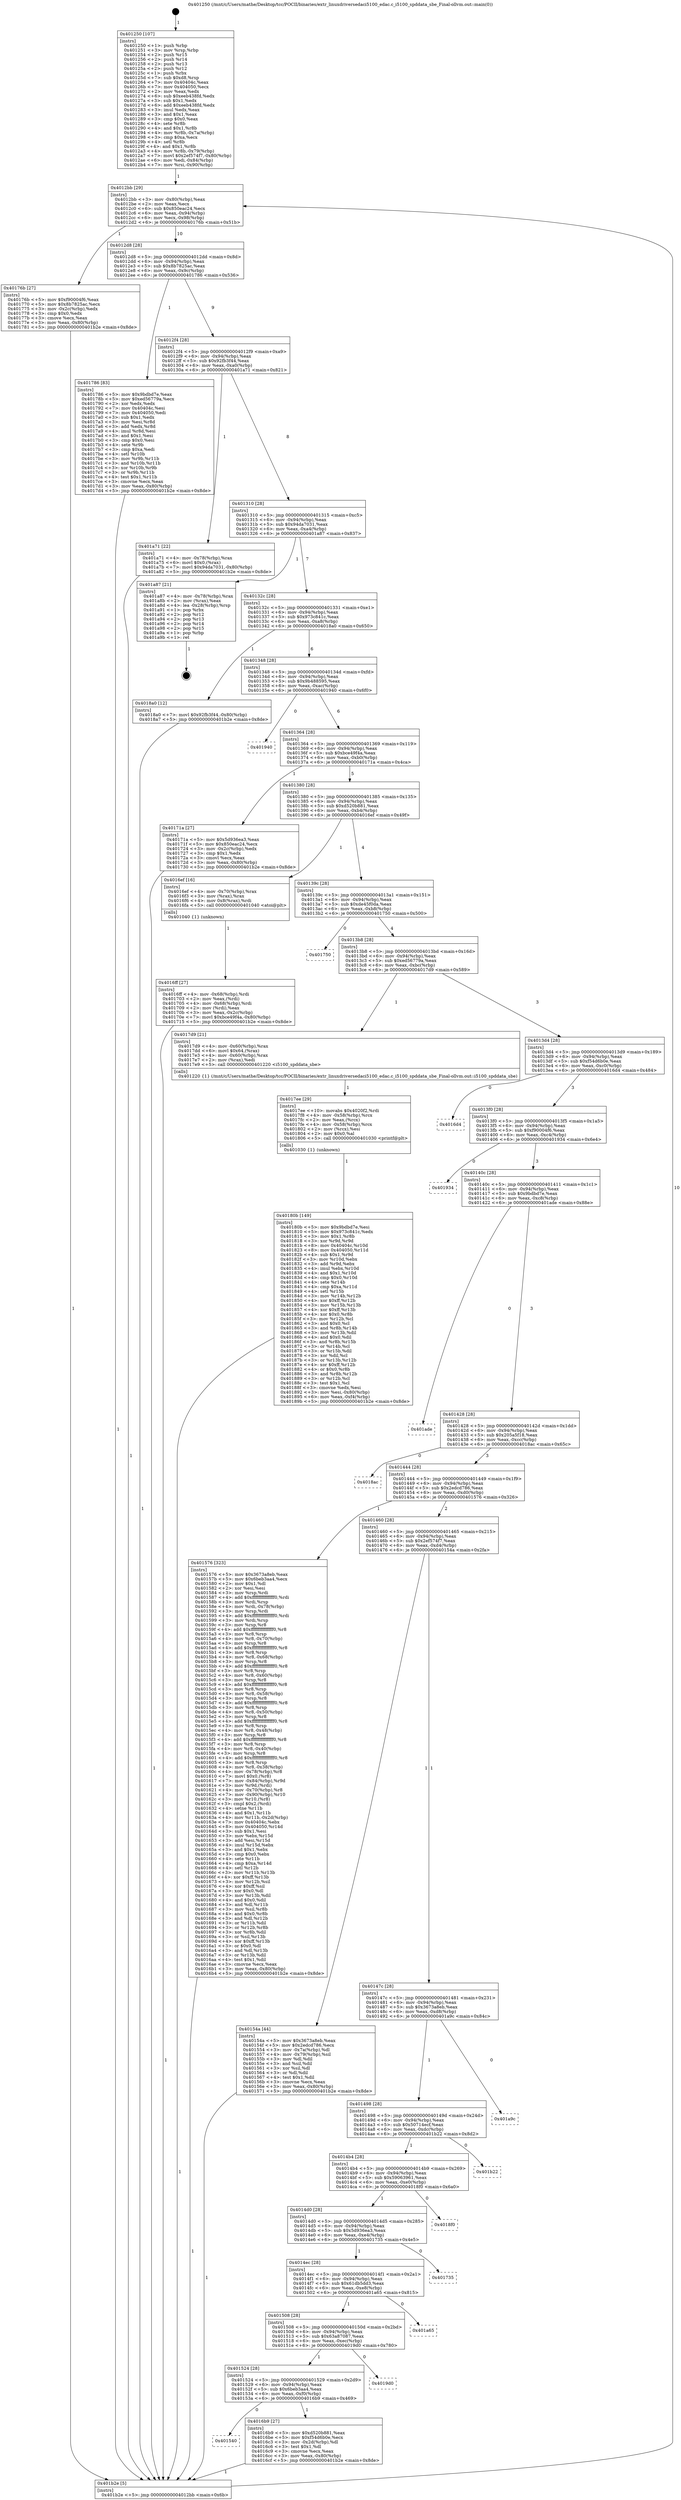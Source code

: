 digraph "0x401250" {
  label = "0x401250 (/mnt/c/Users/mathe/Desktop/tcc/POCII/binaries/extr_linuxdriversedaci5100_edac.c_i5100_spddata_sbe_Final-ollvm.out::main(0))"
  labelloc = "t"
  node[shape=record]

  Entry [label="",width=0.3,height=0.3,shape=circle,fillcolor=black,style=filled]
  "0x4012bb" [label="{
     0x4012bb [29]\l
     | [instrs]\l
     &nbsp;&nbsp;0x4012bb \<+3\>: mov -0x80(%rbp),%eax\l
     &nbsp;&nbsp;0x4012be \<+2\>: mov %eax,%ecx\l
     &nbsp;&nbsp;0x4012c0 \<+6\>: sub $0x850eac24,%ecx\l
     &nbsp;&nbsp;0x4012c6 \<+6\>: mov %eax,-0x94(%rbp)\l
     &nbsp;&nbsp;0x4012cc \<+6\>: mov %ecx,-0x98(%rbp)\l
     &nbsp;&nbsp;0x4012d2 \<+6\>: je 000000000040176b \<main+0x51b\>\l
  }"]
  "0x40176b" [label="{
     0x40176b [27]\l
     | [instrs]\l
     &nbsp;&nbsp;0x40176b \<+5\>: mov $0xf90004f6,%eax\l
     &nbsp;&nbsp;0x401770 \<+5\>: mov $0x8b7825ac,%ecx\l
     &nbsp;&nbsp;0x401775 \<+3\>: mov -0x2c(%rbp),%edx\l
     &nbsp;&nbsp;0x401778 \<+3\>: cmp $0x0,%edx\l
     &nbsp;&nbsp;0x40177b \<+3\>: cmove %ecx,%eax\l
     &nbsp;&nbsp;0x40177e \<+3\>: mov %eax,-0x80(%rbp)\l
     &nbsp;&nbsp;0x401781 \<+5\>: jmp 0000000000401b2e \<main+0x8de\>\l
  }"]
  "0x4012d8" [label="{
     0x4012d8 [28]\l
     | [instrs]\l
     &nbsp;&nbsp;0x4012d8 \<+5\>: jmp 00000000004012dd \<main+0x8d\>\l
     &nbsp;&nbsp;0x4012dd \<+6\>: mov -0x94(%rbp),%eax\l
     &nbsp;&nbsp;0x4012e3 \<+5\>: sub $0x8b7825ac,%eax\l
     &nbsp;&nbsp;0x4012e8 \<+6\>: mov %eax,-0x9c(%rbp)\l
     &nbsp;&nbsp;0x4012ee \<+6\>: je 0000000000401786 \<main+0x536\>\l
  }"]
  Exit [label="",width=0.3,height=0.3,shape=circle,fillcolor=black,style=filled,peripheries=2]
  "0x401786" [label="{
     0x401786 [83]\l
     | [instrs]\l
     &nbsp;&nbsp;0x401786 \<+5\>: mov $0x9bdbd7e,%eax\l
     &nbsp;&nbsp;0x40178b \<+5\>: mov $0xed56779a,%ecx\l
     &nbsp;&nbsp;0x401790 \<+2\>: xor %edx,%edx\l
     &nbsp;&nbsp;0x401792 \<+7\>: mov 0x40404c,%esi\l
     &nbsp;&nbsp;0x401799 \<+7\>: mov 0x404050,%edi\l
     &nbsp;&nbsp;0x4017a0 \<+3\>: sub $0x1,%edx\l
     &nbsp;&nbsp;0x4017a3 \<+3\>: mov %esi,%r8d\l
     &nbsp;&nbsp;0x4017a6 \<+3\>: add %edx,%r8d\l
     &nbsp;&nbsp;0x4017a9 \<+4\>: imul %r8d,%esi\l
     &nbsp;&nbsp;0x4017ad \<+3\>: and $0x1,%esi\l
     &nbsp;&nbsp;0x4017b0 \<+3\>: cmp $0x0,%esi\l
     &nbsp;&nbsp;0x4017b3 \<+4\>: sete %r9b\l
     &nbsp;&nbsp;0x4017b7 \<+3\>: cmp $0xa,%edi\l
     &nbsp;&nbsp;0x4017ba \<+4\>: setl %r10b\l
     &nbsp;&nbsp;0x4017be \<+3\>: mov %r9b,%r11b\l
     &nbsp;&nbsp;0x4017c1 \<+3\>: and %r10b,%r11b\l
     &nbsp;&nbsp;0x4017c4 \<+3\>: xor %r10b,%r9b\l
     &nbsp;&nbsp;0x4017c7 \<+3\>: or %r9b,%r11b\l
     &nbsp;&nbsp;0x4017ca \<+4\>: test $0x1,%r11b\l
     &nbsp;&nbsp;0x4017ce \<+3\>: cmovne %ecx,%eax\l
     &nbsp;&nbsp;0x4017d1 \<+3\>: mov %eax,-0x80(%rbp)\l
     &nbsp;&nbsp;0x4017d4 \<+5\>: jmp 0000000000401b2e \<main+0x8de\>\l
  }"]
  "0x4012f4" [label="{
     0x4012f4 [28]\l
     | [instrs]\l
     &nbsp;&nbsp;0x4012f4 \<+5\>: jmp 00000000004012f9 \<main+0xa9\>\l
     &nbsp;&nbsp;0x4012f9 \<+6\>: mov -0x94(%rbp),%eax\l
     &nbsp;&nbsp;0x4012ff \<+5\>: sub $0x92fb3f44,%eax\l
     &nbsp;&nbsp;0x401304 \<+6\>: mov %eax,-0xa0(%rbp)\l
     &nbsp;&nbsp;0x40130a \<+6\>: je 0000000000401a71 \<main+0x821\>\l
  }"]
  "0x40180b" [label="{
     0x40180b [149]\l
     | [instrs]\l
     &nbsp;&nbsp;0x40180b \<+5\>: mov $0x9bdbd7e,%esi\l
     &nbsp;&nbsp;0x401810 \<+5\>: mov $0x973c841c,%edx\l
     &nbsp;&nbsp;0x401815 \<+3\>: mov $0x1,%r8b\l
     &nbsp;&nbsp;0x401818 \<+3\>: xor %r9d,%r9d\l
     &nbsp;&nbsp;0x40181b \<+8\>: mov 0x40404c,%r10d\l
     &nbsp;&nbsp;0x401823 \<+8\>: mov 0x404050,%r11d\l
     &nbsp;&nbsp;0x40182b \<+4\>: sub $0x1,%r9d\l
     &nbsp;&nbsp;0x40182f \<+3\>: mov %r10d,%ebx\l
     &nbsp;&nbsp;0x401832 \<+3\>: add %r9d,%ebx\l
     &nbsp;&nbsp;0x401835 \<+4\>: imul %ebx,%r10d\l
     &nbsp;&nbsp;0x401839 \<+4\>: and $0x1,%r10d\l
     &nbsp;&nbsp;0x40183d \<+4\>: cmp $0x0,%r10d\l
     &nbsp;&nbsp;0x401841 \<+4\>: sete %r14b\l
     &nbsp;&nbsp;0x401845 \<+4\>: cmp $0xa,%r11d\l
     &nbsp;&nbsp;0x401849 \<+4\>: setl %r15b\l
     &nbsp;&nbsp;0x40184d \<+3\>: mov %r14b,%r12b\l
     &nbsp;&nbsp;0x401850 \<+4\>: xor $0xff,%r12b\l
     &nbsp;&nbsp;0x401854 \<+3\>: mov %r15b,%r13b\l
     &nbsp;&nbsp;0x401857 \<+4\>: xor $0xff,%r13b\l
     &nbsp;&nbsp;0x40185b \<+4\>: xor $0x0,%r8b\l
     &nbsp;&nbsp;0x40185f \<+3\>: mov %r12b,%cl\l
     &nbsp;&nbsp;0x401862 \<+3\>: and $0x0,%cl\l
     &nbsp;&nbsp;0x401865 \<+3\>: and %r8b,%r14b\l
     &nbsp;&nbsp;0x401868 \<+3\>: mov %r13b,%dil\l
     &nbsp;&nbsp;0x40186b \<+4\>: and $0x0,%dil\l
     &nbsp;&nbsp;0x40186f \<+3\>: and %r8b,%r15b\l
     &nbsp;&nbsp;0x401872 \<+3\>: or %r14b,%cl\l
     &nbsp;&nbsp;0x401875 \<+3\>: or %r15b,%dil\l
     &nbsp;&nbsp;0x401878 \<+3\>: xor %dil,%cl\l
     &nbsp;&nbsp;0x40187b \<+3\>: or %r13b,%r12b\l
     &nbsp;&nbsp;0x40187e \<+4\>: xor $0xff,%r12b\l
     &nbsp;&nbsp;0x401882 \<+4\>: or $0x0,%r8b\l
     &nbsp;&nbsp;0x401886 \<+3\>: and %r8b,%r12b\l
     &nbsp;&nbsp;0x401889 \<+3\>: or %r12b,%cl\l
     &nbsp;&nbsp;0x40188c \<+3\>: test $0x1,%cl\l
     &nbsp;&nbsp;0x40188f \<+3\>: cmovne %edx,%esi\l
     &nbsp;&nbsp;0x401892 \<+3\>: mov %esi,-0x80(%rbp)\l
     &nbsp;&nbsp;0x401895 \<+6\>: mov %eax,-0xf4(%rbp)\l
     &nbsp;&nbsp;0x40189b \<+5\>: jmp 0000000000401b2e \<main+0x8de\>\l
  }"]
  "0x401a71" [label="{
     0x401a71 [22]\l
     | [instrs]\l
     &nbsp;&nbsp;0x401a71 \<+4\>: mov -0x78(%rbp),%rax\l
     &nbsp;&nbsp;0x401a75 \<+6\>: movl $0x0,(%rax)\l
     &nbsp;&nbsp;0x401a7b \<+7\>: movl $0x94da7031,-0x80(%rbp)\l
     &nbsp;&nbsp;0x401a82 \<+5\>: jmp 0000000000401b2e \<main+0x8de\>\l
  }"]
  "0x401310" [label="{
     0x401310 [28]\l
     | [instrs]\l
     &nbsp;&nbsp;0x401310 \<+5\>: jmp 0000000000401315 \<main+0xc5\>\l
     &nbsp;&nbsp;0x401315 \<+6\>: mov -0x94(%rbp),%eax\l
     &nbsp;&nbsp;0x40131b \<+5\>: sub $0x94da7031,%eax\l
     &nbsp;&nbsp;0x401320 \<+6\>: mov %eax,-0xa4(%rbp)\l
     &nbsp;&nbsp;0x401326 \<+6\>: je 0000000000401a87 \<main+0x837\>\l
  }"]
  "0x4017ee" [label="{
     0x4017ee [29]\l
     | [instrs]\l
     &nbsp;&nbsp;0x4017ee \<+10\>: movabs $0x4020f2,%rdi\l
     &nbsp;&nbsp;0x4017f8 \<+4\>: mov -0x58(%rbp),%rcx\l
     &nbsp;&nbsp;0x4017fc \<+2\>: mov %eax,(%rcx)\l
     &nbsp;&nbsp;0x4017fe \<+4\>: mov -0x58(%rbp),%rcx\l
     &nbsp;&nbsp;0x401802 \<+2\>: mov (%rcx),%esi\l
     &nbsp;&nbsp;0x401804 \<+2\>: mov $0x0,%al\l
     &nbsp;&nbsp;0x401806 \<+5\>: call 0000000000401030 \<printf@plt\>\l
     | [calls]\l
     &nbsp;&nbsp;0x401030 \{1\} (unknown)\l
  }"]
  "0x401a87" [label="{
     0x401a87 [21]\l
     | [instrs]\l
     &nbsp;&nbsp;0x401a87 \<+4\>: mov -0x78(%rbp),%rax\l
     &nbsp;&nbsp;0x401a8b \<+2\>: mov (%rax),%eax\l
     &nbsp;&nbsp;0x401a8d \<+4\>: lea -0x28(%rbp),%rsp\l
     &nbsp;&nbsp;0x401a91 \<+1\>: pop %rbx\l
     &nbsp;&nbsp;0x401a92 \<+2\>: pop %r12\l
     &nbsp;&nbsp;0x401a94 \<+2\>: pop %r13\l
     &nbsp;&nbsp;0x401a96 \<+2\>: pop %r14\l
     &nbsp;&nbsp;0x401a98 \<+2\>: pop %r15\l
     &nbsp;&nbsp;0x401a9a \<+1\>: pop %rbp\l
     &nbsp;&nbsp;0x401a9b \<+1\>: ret\l
  }"]
  "0x40132c" [label="{
     0x40132c [28]\l
     | [instrs]\l
     &nbsp;&nbsp;0x40132c \<+5\>: jmp 0000000000401331 \<main+0xe1\>\l
     &nbsp;&nbsp;0x401331 \<+6\>: mov -0x94(%rbp),%eax\l
     &nbsp;&nbsp;0x401337 \<+5\>: sub $0x973c841c,%eax\l
     &nbsp;&nbsp;0x40133c \<+6\>: mov %eax,-0xa8(%rbp)\l
     &nbsp;&nbsp;0x401342 \<+6\>: je 00000000004018a0 \<main+0x650\>\l
  }"]
  "0x4016ff" [label="{
     0x4016ff [27]\l
     | [instrs]\l
     &nbsp;&nbsp;0x4016ff \<+4\>: mov -0x68(%rbp),%rdi\l
     &nbsp;&nbsp;0x401703 \<+2\>: mov %eax,(%rdi)\l
     &nbsp;&nbsp;0x401705 \<+4\>: mov -0x68(%rbp),%rdi\l
     &nbsp;&nbsp;0x401709 \<+2\>: mov (%rdi),%eax\l
     &nbsp;&nbsp;0x40170b \<+3\>: mov %eax,-0x2c(%rbp)\l
     &nbsp;&nbsp;0x40170e \<+7\>: movl $0xbce49f4a,-0x80(%rbp)\l
     &nbsp;&nbsp;0x401715 \<+5\>: jmp 0000000000401b2e \<main+0x8de\>\l
  }"]
  "0x4018a0" [label="{
     0x4018a0 [12]\l
     | [instrs]\l
     &nbsp;&nbsp;0x4018a0 \<+7\>: movl $0x92fb3f44,-0x80(%rbp)\l
     &nbsp;&nbsp;0x4018a7 \<+5\>: jmp 0000000000401b2e \<main+0x8de\>\l
  }"]
  "0x401348" [label="{
     0x401348 [28]\l
     | [instrs]\l
     &nbsp;&nbsp;0x401348 \<+5\>: jmp 000000000040134d \<main+0xfd\>\l
     &nbsp;&nbsp;0x40134d \<+6\>: mov -0x94(%rbp),%eax\l
     &nbsp;&nbsp;0x401353 \<+5\>: sub $0x9b488595,%eax\l
     &nbsp;&nbsp;0x401358 \<+6\>: mov %eax,-0xac(%rbp)\l
     &nbsp;&nbsp;0x40135e \<+6\>: je 0000000000401940 \<main+0x6f0\>\l
  }"]
  "0x401540" [label="{
     0x401540\l
  }", style=dashed]
  "0x401940" [label="{
     0x401940\l
  }", style=dashed]
  "0x401364" [label="{
     0x401364 [28]\l
     | [instrs]\l
     &nbsp;&nbsp;0x401364 \<+5\>: jmp 0000000000401369 \<main+0x119\>\l
     &nbsp;&nbsp;0x401369 \<+6\>: mov -0x94(%rbp),%eax\l
     &nbsp;&nbsp;0x40136f \<+5\>: sub $0xbce49f4a,%eax\l
     &nbsp;&nbsp;0x401374 \<+6\>: mov %eax,-0xb0(%rbp)\l
     &nbsp;&nbsp;0x40137a \<+6\>: je 000000000040171a \<main+0x4ca\>\l
  }"]
  "0x4016b9" [label="{
     0x4016b9 [27]\l
     | [instrs]\l
     &nbsp;&nbsp;0x4016b9 \<+5\>: mov $0xd520b881,%eax\l
     &nbsp;&nbsp;0x4016be \<+5\>: mov $0xf54d6b0e,%ecx\l
     &nbsp;&nbsp;0x4016c3 \<+3\>: mov -0x2d(%rbp),%dl\l
     &nbsp;&nbsp;0x4016c6 \<+3\>: test $0x1,%dl\l
     &nbsp;&nbsp;0x4016c9 \<+3\>: cmovne %ecx,%eax\l
     &nbsp;&nbsp;0x4016cc \<+3\>: mov %eax,-0x80(%rbp)\l
     &nbsp;&nbsp;0x4016cf \<+5\>: jmp 0000000000401b2e \<main+0x8de\>\l
  }"]
  "0x40171a" [label="{
     0x40171a [27]\l
     | [instrs]\l
     &nbsp;&nbsp;0x40171a \<+5\>: mov $0x5d936ea3,%eax\l
     &nbsp;&nbsp;0x40171f \<+5\>: mov $0x850eac24,%ecx\l
     &nbsp;&nbsp;0x401724 \<+3\>: mov -0x2c(%rbp),%edx\l
     &nbsp;&nbsp;0x401727 \<+3\>: cmp $0x1,%edx\l
     &nbsp;&nbsp;0x40172a \<+3\>: cmovl %ecx,%eax\l
     &nbsp;&nbsp;0x40172d \<+3\>: mov %eax,-0x80(%rbp)\l
     &nbsp;&nbsp;0x401730 \<+5\>: jmp 0000000000401b2e \<main+0x8de\>\l
  }"]
  "0x401380" [label="{
     0x401380 [28]\l
     | [instrs]\l
     &nbsp;&nbsp;0x401380 \<+5\>: jmp 0000000000401385 \<main+0x135\>\l
     &nbsp;&nbsp;0x401385 \<+6\>: mov -0x94(%rbp),%eax\l
     &nbsp;&nbsp;0x40138b \<+5\>: sub $0xd520b881,%eax\l
     &nbsp;&nbsp;0x401390 \<+6\>: mov %eax,-0xb4(%rbp)\l
     &nbsp;&nbsp;0x401396 \<+6\>: je 00000000004016ef \<main+0x49f\>\l
  }"]
  "0x401524" [label="{
     0x401524 [28]\l
     | [instrs]\l
     &nbsp;&nbsp;0x401524 \<+5\>: jmp 0000000000401529 \<main+0x2d9\>\l
     &nbsp;&nbsp;0x401529 \<+6\>: mov -0x94(%rbp),%eax\l
     &nbsp;&nbsp;0x40152f \<+5\>: sub $0x6beb3aa4,%eax\l
     &nbsp;&nbsp;0x401534 \<+6\>: mov %eax,-0xf0(%rbp)\l
     &nbsp;&nbsp;0x40153a \<+6\>: je 00000000004016b9 \<main+0x469\>\l
  }"]
  "0x4016ef" [label="{
     0x4016ef [16]\l
     | [instrs]\l
     &nbsp;&nbsp;0x4016ef \<+4\>: mov -0x70(%rbp),%rax\l
     &nbsp;&nbsp;0x4016f3 \<+3\>: mov (%rax),%rax\l
     &nbsp;&nbsp;0x4016f6 \<+4\>: mov 0x8(%rax),%rdi\l
     &nbsp;&nbsp;0x4016fa \<+5\>: call 0000000000401040 \<atoi@plt\>\l
     | [calls]\l
     &nbsp;&nbsp;0x401040 \{1\} (unknown)\l
  }"]
  "0x40139c" [label="{
     0x40139c [28]\l
     | [instrs]\l
     &nbsp;&nbsp;0x40139c \<+5\>: jmp 00000000004013a1 \<main+0x151\>\l
     &nbsp;&nbsp;0x4013a1 \<+6\>: mov -0x94(%rbp),%eax\l
     &nbsp;&nbsp;0x4013a7 \<+5\>: sub $0xde45f0da,%eax\l
     &nbsp;&nbsp;0x4013ac \<+6\>: mov %eax,-0xb8(%rbp)\l
     &nbsp;&nbsp;0x4013b2 \<+6\>: je 0000000000401750 \<main+0x500\>\l
  }"]
  "0x4019d0" [label="{
     0x4019d0\l
  }", style=dashed]
  "0x401750" [label="{
     0x401750\l
  }", style=dashed]
  "0x4013b8" [label="{
     0x4013b8 [28]\l
     | [instrs]\l
     &nbsp;&nbsp;0x4013b8 \<+5\>: jmp 00000000004013bd \<main+0x16d\>\l
     &nbsp;&nbsp;0x4013bd \<+6\>: mov -0x94(%rbp),%eax\l
     &nbsp;&nbsp;0x4013c3 \<+5\>: sub $0xed56779a,%eax\l
     &nbsp;&nbsp;0x4013c8 \<+6\>: mov %eax,-0xbc(%rbp)\l
     &nbsp;&nbsp;0x4013ce \<+6\>: je 00000000004017d9 \<main+0x589\>\l
  }"]
  "0x401508" [label="{
     0x401508 [28]\l
     | [instrs]\l
     &nbsp;&nbsp;0x401508 \<+5\>: jmp 000000000040150d \<main+0x2bd\>\l
     &nbsp;&nbsp;0x40150d \<+6\>: mov -0x94(%rbp),%eax\l
     &nbsp;&nbsp;0x401513 \<+5\>: sub $0x63a87087,%eax\l
     &nbsp;&nbsp;0x401518 \<+6\>: mov %eax,-0xec(%rbp)\l
     &nbsp;&nbsp;0x40151e \<+6\>: je 00000000004019d0 \<main+0x780\>\l
  }"]
  "0x4017d9" [label="{
     0x4017d9 [21]\l
     | [instrs]\l
     &nbsp;&nbsp;0x4017d9 \<+4\>: mov -0x60(%rbp),%rax\l
     &nbsp;&nbsp;0x4017dd \<+6\>: movl $0x64,(%rax)\l
     &nbsp;&nbsp;0x4017e3 \<+4\>: mov -0x60(%rbp),%rax\l
     &nbsp;&nbsp;0x4017e7 \<+2\>: mov (%rax),%edi\l
     &nbsp;&nbsp;0x4017e9 \<+5\>: call 0000000000401220 \<i5100_spddata_sbe\>\l
     | [calls]\l
     &nbsp;&nbsp;0x401220 \{1\} (/mnt/c/Users/mathe/Desktop/tcc/POCII/binaries/extr_linuxdriversedaci5100_edac.c_i5100_spddata_sbe_Final-ollvm.out::i5100_spddata_sbe)\l
  }"]
  "0x4013d4" [label="{
     0x4013d4 [28]\l
     | [instrs]\l
     &nbsp;&nbsp;0x4013d4 \<+5\>: jmp 00000000004013d9 \<main+0x189\>\l
     &nbsp;&nbsp;0x4013d9 \<+6\>: mov -0x94(%rbp),%eax\l
     &nbsp;&nbsp;0x4013df \<+5\>: sub $0xf54d6b0e,%eax\l
     &nbsp;&nbsp;0x4013e4 \<+6\>: mov %eax,-0xc0(%rbp)\l
     &nbsp;&nbsp;0x4013ea \<+6\>: je 00000000004016d4 \<main+0x484\>\l
  }"]
  "0x401a65" [label="{
     0x401a65\l
  }", style=dashed]
  "0x4016d4" [label="{
     0x4016d4\l
  }", style=dashed]
  "0x4013f0" [label="{
     0x4013f0 [28]\l
     | [instrs]\l
     &nbsp;&nbsp;0x4013f0 \<+5\>: jmp 00000000004013f5 \<main+0x1a5\>\l
     &nbsp;&nbsp;0x4013f5 \<+6\>: mov -0x94(%rbp),%eax\l
     &nbsp;&nbsp;0x4013fb \<+5\>: sub $0xf90004f6,%eax\l
     &nbsp;&nbsp;0x401400 \<+6\>: mov %eax,-0xc4(%rbp)\l
     &nbsp;&nbsp;0x401406 \<+6\>: je 0000000000401934 \<main+0x6e4\>\l
  }"]
  "0x4014ec" [label="{
     0x4014ec [28]\l
     | [instrs]\l
     &nbsp;&nbsp;0x4014ec \<+5\>: jmp 00000000004014f1 \<main+0x2a1\>\l
     &nbsp;&nbsp;0x4014f1 \<+6\>: mov -0x94(%rbp),%eax\l
     &nbsp;&nbsp;0x4014f7 \<+5\>: sub $0x61db5dd3,%eax\l
     &nbsp;&nbsp;0x4014fc \<+6\>: mov %eax,-0xe8(%rbp)\l
     &nbsp;&nbsp;0x401502 \<+6\>: je 0000000000401a65 \<main+0x815\>\l
  }"]
  "0x401934" [label="{
     0x401934\l
  }", style=dashed]
  "0x40140c" [label="{
     0x40140c [28]\l
     | [instrs]\l
     &nbsp;&nbsp;0x40140c \<+5\>: jmp 0000000000401411 \<main+0x1c1\>\l
     &nbsp;&nbsp;0x401411 \<+6\>: mov -0x94(%rbp),%eax\l
     &nbsp;&nbsp;0x401417 \<+5\>: sub $0x9bdbd7e,%eax\l
     &nbsp;&nbsp;0x40141c \<+6\>: mov %eax,-0xc8(%rbp)\l
     &nbsp;&nbsp;0x401422 \<+6\>: je 0000000000401ade \<main+0x88e\>\l
  }"]
  "0x401735" [label="{
     0x401735\l
  }", style=dashed]
  "0x401ade" [label="{
     0x401ade\l
  }", style=dashed]
  "0x401428" [label="{
     0x401428 [28]\l
     | [instrs]\l
     &nbsp;&nbsp;0x401428 \<+5\>: jmp 000000000040142d \<main+0x1dd\>\l
     &nbsp;&nbsp;0x40142d \<+6\>: mov -0x94(%rbp),%eax\l
     &nbsp;&nbsp;0x401433 \<+5\>: sub $0x205a5f18,%eax\l
     &nbsp;&nbsp;0x401438 \<+6\>: mov %eax,-0xcc(%rbp)\l
     &nbsp;&nbsp;0x40143e \<+6\>: je 00000000004018ac \<main+0x65c\>\l
  }"]
  "0x4014d0" [label="{
     0x4014d0 [28]\l
     | [instrs]\l
     &nbsp;&nbsp;0x4014d0 \<+5\>: jmp 00000000004014d5 \<main+0x285\>\l
     &nbsp;&nbsp;0x4014d5 \<+6\>: mov -0x94(%rbp),%eax\l
     &nbsp;&nbsp;0x4014db \<+5\>: sub $0x5d936ea3,%eax\l
     &nbsp;&nbsp;0x4014e0 \<+6\>: mov %eax,-0xe4(%rbp)\l
     &nbsp;&nbsp;0x4014e6 \<+6\>: je 0000000000401735 \<main+0x4e5\>\l
  }"]
  "0x4018ac" [label="{
     0x4018ac\l
  }", style=dashed]
  "0x401444" [label="{
     0x401444 [28]\l
     | [instrs]\l
     &nbsp;&nbsp;0x401444 \<+5\>: jmp 0000000000401449 \<main+0x1f9\>\l
     &nbsp;&nbsp;0x401449 \<+6\>: mov -0x94(%rbp),%eax\l
     &nbsp;&nbsp;0x40144f \<+5\>: sub $0x2edcd786,%eax\l
     &nbsp;&nbsp;0x401454 \<+6\>: mov %eax,-0xd0(%rbp)\l
     &nbsp;&nbsp;0x40145a \<+6\>: je 0000000000401576 \<main+0x326\>\l
  }"]
  "0x4018f0" [label="{
     0x4018f0\l
  }", style=dashed]
  "0x401576" [label="{
     0x401576 [323]\l
     | [instrs]\l
     &nbsp;&nbsp;0x401576 \<+5\>: mov $0x3673a8eb,%eax\l
     &nbsp;&nbsp;0x40157b \<+5\>: mov $0x6beb3aa4,%ecx\l
     &nbsp;&nbsp;0x401580 \<+2\>: mov $0x1,%dl\l
     &nbsp;&nbsp;0x401582 \<+2\>: xor %esi,%esi\l
     &nbsp;&nbsp;0x401584 \<+3\>: mov %rsp,%rdi\l
     &nbsp;&nbsp;0x401587 \<+4\>: add $0xfffffffffffffff0,%rdi\l
     &nbsp;&nbsp;0x40158b \<+3\>: mov %rdi,%rsp\l
     &nbsp;&nbsp;0x40158e \<+4\>: mov %rdi,-0x78(%rbp)\l
     &nbsp;&nbsp;0x401592 \<+3\>: mov %rsp,%rdi\l
     &nbsp;&nbsp;0x401595 \<+4\>: add $0xfffffffffffffff0,%rdi\l
     &nbsp;&nbsp;0x401599 \<+3\>: mov %rdi,%rsp\l
     &nbsp;&nbsp;0x40159c \<+3\>: mov %rsp,%r8\l
     &nbsp;&nbsp;0x40159f \<+4\>: add $0xfffffffffffffff0,%r8\l
     &nbsp;&nbsp;0x4015a3 \<+3\>: mov %r8,%rsp\l
     &nbsp;&nbsp;0x4015a6 \<+4\>: mov %r8,-0x70(%rbp)\l
     &nbsp;&nbsp;0x4015aa \<+3\>: mov %rsp,%r8\l
     &nbsp;&nbsp;0x4015ad \<+4\>: add $0xfffffffffffffff0,%r8\l
     &nbsp;&nbsp;0x4015b1 \<+3\>: mov %r8,%rsp\l
     &nbsp;&nbsp;0x4015b4 \<+4\>: mov %r8,-0x68(%rbp)\l
     &nbsp;&nbsp;0x4015b8 \<+3\>: mov %rsp,%r8\l
     &nbsp;&nbsp;0x4015bb \<+4\>: add $0xfffffffffffffff0,%r8\l
     &nbsp;&nbsp;0x4015bf \<+3\>: mov %r8,%rsp\l
     &nbsp;&nbsp;0x4015c2 \<+4\>: mov %r8,-0x60(%rbp)\l
     &nbsp;&nbsp;0x4015c6 \<+3\>: mov %rsp,%r8\l
     &nbsp;&nbsp;0x4015c9 \<+4\>: add $0xfffffffffffffff0,%r8\l
     &nbsp;&nbsp;0x4015cd \<+3\>: mov %r8,%rsp\l
     &nbsp;&nbsp;0x4015d0 \<+4\>: mov %r8,-0x58(%rbp)\l
     &nbsp;&nbsp;0x4015d4 \<+3\>: mov %rsp,%r8\l
     &nbsp;&nbsp;0x4015d7 \<+4\>: add $0xfffffffffffffff0,%r8\l
     &nbsp;&nbsp;0x4015db \<+3\>: mov %r8,%rsp\l
     &nbsp;&nbsp;0x4015de \<+4\>: mov %r8,-0x50(%rbp)\l
     &nbsp;&nbsp;0x4015e2 \<+3\>: mov %rsp,%r8\l
     &nbsp;&nbsp;0x4015e5 \<+4\>: add $0xfffffffffffffff0,%r8\l
     &nbsp;&nbsp;0x4015e9 \<+3\>: mov %r8,%rsp\l
     &nbsp;&nbsp;0x4015ec \<+4\>: mov %r8,-0x48(%rbp)\l
     &nbsp;&nbsp;0x4015f0 \<+3\>: mov %rsp,%r8\l
     &nbsp;&nbsp;0x4015f3 \<+4\>: add $0xfffffffffffffff0,%r8\l
     &nbsp;&nbsp;0x4015f7 \<+3\>: mov %r8,%rsp\l
     &nbsp;&nbsp;0x4015fa \<+4\>: mov %r8,-0x40(%rbp)\l
     &nbsp;&nbsp;0x4015fe \<+3\>: mov %rsp,%r8\l
     &nbsp;&nbsp;0x401601 \<+4\>: add $0xfffffffffffffff0,%r8\l
     &nbsp;&nbsp;0x401605 \<+3\>: mov %r8,%rsp\l
     &nbsp;&nbsp;0x401608 \<+4\>: mov %r8,-0x38(%rbp)\l
     &nbsp;&nbsp;0x40160c \<+4\>: mov -0x78(%rbp),%r8\l
     &nbsp;&nbsp;0x401610 \<+7\>: movl $0x0,(%r8)\l
     &nbsp;&nbsp;0x401617 \<+7\>: mov -0x84(%rbp),%r9d\l
     &nbsp;&nbsp;0x40161e \<+3\>: mov %r9d,(%rdi)\l
     &nbsp;&nbsp;0x401621 \<+4\>: mov -0x70(%rbp),%r8\l
     &nbsp;&nbsp;0x401625 \<+7\>: mov -0x90(%rbp),%r10\l
     &nbsp;&nbsp;0x40162c \<+3\>: mov %r10,(%r8)\l
     &nbsp;&nbsp;0x40162f \<+3\>: cmpl $0x2,(%rdi)\l
     &nbsp;&nbsp;0x401632 \<+4\>: setne %r11b\l
     &nbsp;&nbsp;0x401636 \<+4\>: and $0x1,%r11b\l
     &nbsp;&nbsp;0x40163a \<+4\>: mov %r11b,-0x2d(%rbp)\l
     &nbsp;&nbsp;0x40163e \<+7\>: mov 0x40404c,%ebx\l
     &nbsp;&nbsp;0x401645 \<+8\>: mov 0x404050,%r14d\l
     &nbsp;&nbsp;0x40164d \<+3\>: sub $0x1,%esi\l
     &nbsp;&nbsp;0x401650 \<+3\>: mov %ebx,%r15d\l
     &nbsp;&nbsp;0x401653 \<+3\>: add %esi,%r15d\l
     &nbsp;&nbsp;0x401656 \<+4\>: imul %r15d,%ebx\l
     &nbsp;&nbsp;0x40165a \<+3\>: and $0x1,%ebx\l
     &nbsp;&nbsp;0x40165d \<+3\>: cmp $0x0,%ebx\l
     &nbsp;&nbsp;0x401660 \<+4\>: sete %r11b\l
     &nbsp;&nbsp;0x401664 \<+4\>: cmp $0xa,%r14d\l
     &nbsp;&nbsp;0x401668 \<+4\>: setl %r12b\l
     &nbsp;&nbsp;0x40166c \<+3\>: mov %r11b,%r13b\l
     &nbsp;&nbsp;0x40166f \<+4\>: xor $0xff,%r13b\l
     &nbsp;&nbsp;0x401673 \<+3\>: mov %r12b,%sil\l
     &nbsp;&nbsp;0x401676 \<+4\>: xor $0xff,%sil\l
     &nbsp;&nbsp;0x40167a \<+3\>: xor $0x0,%dl\l
     &nbsp;&nbsp;0x40167d \<+3\>: mov %r13b,%dil\l
     &nbsp;&nbsp;0x401680 \<+4\>: and $0x0,%dil\l
     &nbsp;&nbsp;0x401684 \<+3\>: and %dl,%r11b\l
     &nbsp;&nbsp;0x401687 \<+3\>: mov %sil,%r8b\l
     &nbsp;&nbsp;0x40168a \<+4\>: and $0x0,%r8b\l
     &nbsp;&nbsp;0x40168e \<+3\>: and %dl,%r12b\l
     &nbsp;&nbsp;0x401691 \<+3\>: or %r11b,%dil\l
     &nbsp;&nbsp;0x401694 \<+3\>: or %r12b,%r8b\l
     &nbsp;&nbsp;0x401697 \<+3\>: xor %r8b,%dil\l
     &nbsp;&nbsp;0x40169a \<+3\>: or %sil,%r13b\l
     &nbsp;&nbsp;0x40169d \<+4\>: xor $0xff,%r13b\l
     &nbsp;&nbsp;0x4016a1 \<+3\>: or $0x0,%dl\l
     &nbsp;&nbsp;0x4016a4 \<+3\>: and %dl,%r13b\l
     &nbsp;&nbsp;0x4016a7 \<+3\>: or %r13b,%dil\l
     &nbsp;&nbsp;0x4016aa \<+4\>: test $0x1,%dil\l
     &nbsp;&nbsp;0x4016ae \<+3\>: cmovne %ecx,%eax\l
     &nbsp;&nbsp;0x4016b1 \<+3\>: mov %eax,-0x80(%rbp)\l
     &nbsp;&nbsp;0x4016b4 \<+5\>: jmp 0000000000401b2e \<main+0x8de\>\l
  }"]
  "0x401460" [label="{
     0x401460 [28]\l
     | [instrs]\l
     &nbsp;&nbsp;0x401460 \<+5\>: jmp 0000000000401465 \<main+0x215\>\l
     &nbsp;&nbsp;0x401465 \<+6\>: mov -0x94(%rbp),%eax\l
     &nbsp;&nbsp;0x40146b \<+5\>: sub $0x2ef574f7,%eax\l
     &nbsp;&nbsp;0x401470 \<+6\>: mov %eax,-0xd4(%rbp)\l
     &nbsp;&nbsp;0x401476 \<+6\>: je 000000000040154a \<main+0x2fa\>\l
  }"]
  "0x4014b4" [label="{
     0x4014b4 [28]\l
     | [instrs]\l
     &nbsp;&nbsp;0x4014b4 \<+5\>: jmp 00000000004014b9 \<main+0x269\>\l
     &nbsp;&nbsp;0x4014b9 \<+6\>: mov -0x94(%rbp),%eax\l
     &nbsp;&nbsp;0x4014bf \<+5\>: sub $0x59063961,%eax\l
     &nbsp;&nbsp;0x4014c4 \<+6\>: mov %eax,-0xe0(%rbp)\l
     &nbsp;&nbsp;0x4014ca \<+6\>: je 00000000004018f0 \<main+0x6a0\>\l
  }"]
  "0x40154a" [label="{
     0x40154a [44]\l
     | [instrs]\l
     &nbsp;&nbsp;0x40154a \<+5\>: mov $0x3673a8eb,%eax\l
     &nbsp;&nbsp;0x40154f \<+5\>: mov $0x2edcd786,%ecx\l
     &nbsp;&nbsp;0x401554 \<+3\>: mov -0x7a(%rbp),%dl\l
     &nbsp;&nbsp;0x401557 \<+4\>: mov -0x79(%rbp),%sil\l
     &nbsp;&nbsp;0x40155b \<+3\>: mov %dl,%dil\l
     &nbsp;&nbsp;0x40155e \<+3\>: and %sil,%dil\l
     &nbsp;&nbsp;0x401561 \<+3\>: xor %sil,%dl\l
     &nbsp;&nbsp;0x401564 \<+3\>: or %dl,%dil\l
     &nbsp;&nbsp;0x401567 \<+4\>: test $0x1,%dil\l
     &nbsp;&nbsp;0x40156b \<+3\>: cmovne %ecx,%eax\l
     &nbsp;&nbsp;0x40156e \<+3\>: mov %eax,-0x80(%rbp)\l
     &nbsp;&nbsp;0x401571 \<+5\>: jmp 0000000000401b2e \<main+0x8de\>\l
  }"]
  "0x40147c" [label="{
     0x40147c [28]\l
     | [instrs]\l
     &nbsp;&nbsp;0x40147c \<+5\>: jmp 0000000000401481 \<main+0x231\>\l
     &nbsp;&nbsp;0x401481 \<+6\>: mov -0x94(%rbp),%eax\l
     &nbsp;&nbsp;0x401487 \<+5\>: sub $0x3673a8eb,%eax\l
     &nbsp;&nbsp;0x40148c \<+6\>: mov %eax,-0xd8(%rbp)\l
     &nbsp;&nbsp;0x401492 \<+6\>: je 0000000000401a9c \<main+0x84c\>\l
  }"]
  "0x401b2e" [label="{
     0x401b2e [5]\l
     | [instrs]\l
     &nbsp;&nbsp;0x401b2e \<+5\>: jmp 00000000004012bb \<main+0x6b\>\l
  }"]
  "0x401250" [label="{
     0x401250 [107]\l
     | [instrs]\l
     &nbsp;&nbsp;0x401250 \<+1\>: push %rbp\l
     &nbsp;&nbsp;0x401251 \<+3\>: mov %rsp,%rbp\l
     &nbsp;&nbsp;0x401254 \<+2\>: push %r15\l
     &nbsp;&nbsp;0x401256 \<+2\>: push %r14\l
     &nbsp;&nbsp;0x401258 \<+2\>: push %r13\l
     &nbsp;&nbsp;0x40125a \<+2\>: push %r12\l
     &nbsp;&nbsp;0x40125c \<+1\>: push %rbx\l
     &nbsp;&nbsp;0x40125d \<+7\>: sub $0xd8,%rsp\l
     &nbsp;&nbsp;0x401264 \<+7\>: mov 0x40404c,%eax\l
     &nbsp;&nbsp;0x40126b \<+7\>: mov 0x404050,%ecx\l
     &nbsp;&nbsp;0x401272 \<+2\>: mov %eax,%edx\l
     &nbsp;&nbsp;0x401274 \<+6\>: sub $0xeeb438fd,%edx\l
     &nbsp;&nbsp;0x40127a \<+3\>: sub $0x1,%edx\l
     &nbsp;&nbsp;0x40127d \<+6\>: add $0xeeb438fd,%edx\l
     &nbsp;&nbsp;0x401283 \<+3\>: imul %edx,%eax\l
     &nbsp;&nbsp;0x401286 \<+3\>: and $0x1,%eax\l
     &nbsp;&nbsp;0x401289 \<+3\>: cmp $0x0,%eax\l
     &nbsp;&nbsp;0x40128c \<+4\>: sete %r8b\l
     &nbsp;&nbsp;0x401290 \<+4\>: and $0x1,%r8b\l
     &nbsp;&nbsp;0x401294 \<+4\>: mov %r8b,-0x7a(%rbp)\l
     &nbsp;&nbsp;0x401298 \<+3\>: cmp $0xa,%ecx\l
     &nbsp;&nbsp;0x40129b \<+4\>: setl %r8b\l
     &nbsp;&nbsp;0x40129f \<+4\>: and $0x1,%r8b\l
     &nbsp;&nbsp;0x4012a3 \<+4\>: mov %r8b,-0x79(%rbp)\l
     &nbsp;&nbsp;0x4012a7 \<+7\>: movl $0x2ef574f7,-0x80(%rbp)\l
     &nbsp;&nbsp;0x4012ae \<+6\>: mov %edi,-0x84(%rbp)\l
     &nbsp;&nbsp;0x4012b4 \<+7\>: mov %rsi,-0x90(%rbp)\l
  }"]
  "0x401b22" [label="{
     0x401b22\l
  }", style=dashed]
  "0x401498" [label="{
     0x401498 [28]\l
     | [instrs]\l
     &nbsp;&nbsp;0x401498 \<+5\>: jmp 000000000040149d \<main+0x24d\>\l
     &nbsp;&nbsp;0x40149d \<+6\>: mov -0x94(%rbp),%eax\l
     &nbsp;&nbsp;0x4014a3 \<+5\>: sub $0x50714ecf,%eax\l
     &nbsp;&nbsp;0x4014a8 \<+6\>: mov %eax,-0xdc(%rbp)\l
     &nbsp;&nbsp;0x4014ae \<+6\>: je 0000000000401b22 \<main+0x8d2\>\l
  }"]
  "0x401a9c" [label="{
     0x401a9c\l
  }", style=dashed]
  Entry -> "0x401250" [label=" 1"]
  "0x4012bb" -> "0x40176b" [label=" 1"]
  "0x4012bb" -> "0x4012d8" [label=" 10"]
  "0x401a87" -> Exit [label=" 1"]
  "0x4012d8" -> "0x401786" [label=" 1"]
  "0x4012d8" -> "0x4012f4" [label=" 9"]
  "0x401a71" -> "0x401b2e" [label=" 1"]
  "0x4012f4" -> "0x401a71" [label=" 1"]
  "0x4012f4" -> "0x401310" [label=" 8"]
  "0x4018a0" -> "0x401b2e" [label=" 1"]
  "0x401310" -> "0x401a87" [label=" 1"]
  "0x401310" -> "0x40132c" [label=" 7"]
  "0x40180b" -> "0x401b2e" [label=" 1"]
  "0x40132c" -> "0x4018a0" [label=" 1"]
  "0x40132c" -> "0x401348" [label=" 6"]
  "0x4017ee" -> "0x40180b" [label=" 1"]
  "0x401348" -> "0x401940" [label=" 0"]
  "0x401348" -> "0x401364" [label=" 6"]
  "0x4017d9" -> "0x4017ee" [label=" 1"]
  "0x401364" -> "0x40171a" [label=" 1"]
  "0x401364" -> "0x401380" [label=" 5"]
  "0x401786" -> "0x401b2e" [label=" 1"]
  "0x401380" -> "0x4016ef" [label=" 1"]
  "0x401380" -> "0x40139c" [label=" 4"]
  "0x40171a" -> "0x401b2e" [label=" 1"]
  "0x40139c" -> "0x401750" [label=" 0"]
  "0x40139c" -> "0x4013b8" [label=" 4"]
  "0x4016ff" -> "0x401b2e" [label=" 1"]
  "0x4013b8" -> "0x4017d9" [label=" 1"]
  "0x4013b8" -> "0x4013d4" [label=" 3"]
  "0x4016b9" -> "0x401b2e" [label=" 1"]
  "0x4013d4" -> "0x4016d4" [label=" 0"]
  "0x4013d4" -> "0x4013f0" [label=" 3"]
  "0x401524" -> "0x401540" [label=" 0"]
  "0x4013f0" -> "0x401934" [label=" 0"]
  "0x4013f0" -> "0x40140c" [label=" 3"]
  "0x40176b" -> "0x401b2e" [label=" 1"]
  "0x40140c" -> "0x401ade" [label=" 0"]
  "0x40140c" -> "0x401428" [label=" 3"]
  "0x401508" -> "0x401524" [label=" 1"]
  "0x401428" -> "0x4018ac" [label=" 0"]
  "0x401428" -> "0x401444" [label=" 3"]
  "0x4016ef" -> "0x4016ff" [label=" 1"]
  "0x401444" -> "0x401576" [label=" 1"]
  "0x401444" -> "0x401460" [label=" 2"]
  "0x4014ec" -> "0x401508" [label=" 1"]
  "0x401460" -> "0x40154a" [label=" 1"]
  "0x401460" -> "0x40147c" [label=" 1"]
  "0x40154a" -> "0x401b2e" [label=" 1"]
  "0x401250" -> "0x4012bb" [label=" 1"]
  "0x401b2e" -> "0x4012bb" [label=" 10"]
  "0x401524" -> "0x4016b9" [label=" 1"]
  "0x401576" -> "0x401b2e" [label=" 1"]
  "0x4014d0" -> "0x4014ec" [label=" 1"]
  "0x40147c" -> "0x401a9c" [label=" 0"]
  "0x40147c" -> "0x401498" [label=" 1"]
  "0x4014d0" -> "0x401735" [label=" 0"]
  "0x401498" -> "0x401b22" [label=" 0"]
  "0x401498" -> "0x4014b4" [label=" 1"]
  "0x4014ec" -> "0x401a65" [label=" 0"]
  "0x4014b4" -> "0x4018f0" [label=" 0"]
  "0x4014b4" -> "0x4014d0" [label=" 1"]
  "0x401508" -> "0x4019d0" [label=" 0"]
}
